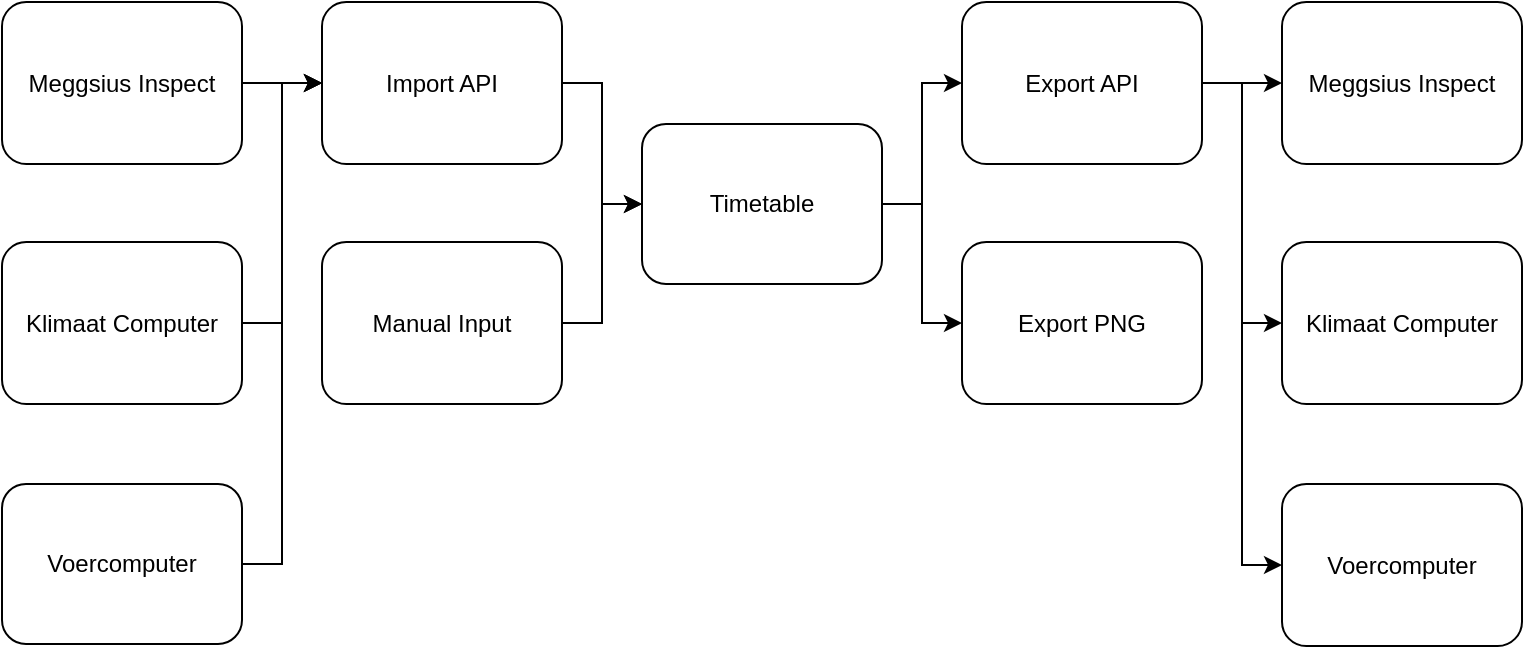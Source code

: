 <mxfile version="21.3.2" type="device">
  <diagram name="Page-1" id="b520641d-4fe3-3701-9064-5fc419738815">
    <mxGraphModel dx="1647" dy="868" grid="1" gridSize="10" guides="1" tooltips="1" connect="1" arrows="1" fold="1" page="1" pageScale="1" pageWidth="1100" pageHeight="850" background="none" math="0" shadow="0">
      <root>
        <mxCell id="0" />
        <mxCell id="1" parent="0" />
        <mxCell id="ZCkzlSqzLpyXrUV3Gwg4-12" value="" style="edgeStyle=orthogonalEdgeStyle;rounded=0;orthogonalLoop=1;jettySize=auto;html=1;" edge="1" parent="1" source="ZCkzlSqzLpyXrUV3Gwg4-1" target="ZCkzlSqzLpyXrUV3Gwg4-5">
          <mxGeometry relative="1" as="geometry" />
        </mxCell>
        <mxCell id="ZCkzlSqzLpyXrUV3Gwg4-1" value="Meggsius Inspect" style="rounded=1;whiteSpace=wrap;html=1;" vertex="1" parent="1">
          <mxGeometry x="40" y="39" width="120" height="81" as="geometry" />
        </mxCell>
        <mxCell id="ZCkzlSqzLpyXrUV3Gwg4-13" style="edgeStyle=orthogonalEdgeStyle;rounded=0;orthogonalLoop=1;jettySize=auto;html=1;entryX=0;entryY=0.5;entryDx=0;entryDy=0;" edge="1" parent="1" source="ZCkzlSqzLpyXrUV3Gwg4-2" target="ZCkzlSqzLpyXrUV3Gwg4-5">
          <mxGeometry relative="1" as="geometry" />
        </mxCell>
        <mxCell id="ZCkzlSqzLpyXrUV3Gwg4-2" value="Klimaat Computer" style="rounded=1;whiteSpace=wrap;html=1;" vertex="1" parent="1">
          <mxGeometry x="40" y="159" width="120" height="81" as="geometry" />
        </mxCell>
        <mxCell id="ZCkzlSqzLpyXrUV3Gwg4-14" style="edgeStyle=orthogonalEdgeStyle;rounded=0;orthogonalLoop=1;jettySize=auto;html=1;entryX=0;entryY=0.5;entryDx=0;entryDy=0;" edge="1" parent="1" source="ZCkzlSqzLpyXrUV3Gwg4-3" target="ZCkzlSqzLpyXrUV3Gwg4-5">
          <mxGeometry relative="1" as="geometry" />
        </mxCell>
        <mxCell id="ZCkzlSqzLpyXrUV3Gwg4-3" value="Voercomputer" style="rounded=1;whiteSpace=wrap;html=1;" vertex="1" parent="1">
          <mxGeometry x="40" y="280" width="120" height="80" as="geometry" />
        </mxCell>
        <mxCell id="ZCkzlSqzLpyXrUV3Gwg4-16" style="edgeStyle=orthogonalEdgeStyle;rounded=0;orthogonalLoop=1;jettySize=auto;html=1;entryX=0;entryY=0.5;entryDx=0;entryDy=0;" edge="1" parent="1" source="ZCkzlSqzLpyXrUV3Gwg4-4" target="ZCkzlSqzLpyXrUV3Gwg4-6">
          <mxGeometry relative="1" as="geometry" />
        </mxCell>
        <mxCell id="ZCkzlSqzLpyXrUV3Gwg4-4" value="Manual Input" style="rounded=1;whiteSpace=wrap;html=1;" vertex="1" parent="1">
          <mxGeometry x="200" y="159" width="120" height="81" as="geometry" />
        </mxCell>
        <mxCell id="ZCkzlSqzLpyXrUV3Gwg4-15" style="edgeStyle=orthogonalEdgeStyle;rounded=0;orthogonalLoop=1;jettySize=auto;html=1;entryX=0;entryY=0.5;entryDx=0;entryDy=0;" edge="1" parent="1" source="ZCkzlSqzLpyXrUV3Gwg4-5" target="ZCkzlSqzLpyXrUV3Gwg4-6">
          <mxGeometry relative="1" as="geometry" />
        </mxCell>
        <mxCell id="ZCkzlSqzLpyXrUV3Gwg4-5" value="Import API" style="rounded=1;whiteSpace=wrap;html=1;" vertex="1" parent="1">
          <mxGeometry x="200" y="39" width="120" height="81" as="geometry" />
        </mxCell>
        <mxCell id="ZCkzlSqzLpyXrUV3Gwg4-17" style="edgeStyle=orthogonalEdgeStyle;rounded=0;orthogonalLoop=1;jettySize=auto;html=1;entryX=0;entryY=0.5;entryDx=0;entryDy=0;" edge="1" parent="1" source="ZCkzlSqzLpyXrUV3Gwg4-6" target="ZCkzlSqzLpyXrUV3Gwg4-8">
          <mxGeometry relative="1" as="geometry" />
        </mxCell>
        <mxCell id="ZCkzlSqzLpyXrUV3Gwg4-18" style="edgeStyle=orthogonalEdgeStyle;rounded=0;orthogonalLoop=1;jettySize=auto;html=1;entryX=0;entryY=0.5;entryDx=0;entryDy=0;" edge="1" parent="1" source="ZCkzlSqzLpyXrUV3Gwg4-6" target="ZCkzlSqzLpyXrUV3Gwg4-7">
          <mxGeometry relative="1" as="geometry" />
        </mxCell>
        <mxCell id="ZCkzlSqzLpyXrUV3Gwg4-6" value="Timetable" style="rounded=1;whiteSpace=wrap;html=1;" vertex="1" parent="1">
          <mxGeometry x="360" y="100" width="120" height="80" as="geometry" />
        </mxCell>
        <mxCell id="ZCkzlSqzLpyXrUV3Gwg4-19" value="" style="edgeStyle=orthogonalEdgeStyle;rounded=0;orthogonalLoop=1;jettySize=auto;html=1;" edge="1" parent="1" source="ZCkzlSqzLpyXrUV3Gwg4-7" target="ZCkzlSqzLpyXrUV3Gwg4-9">
          <mxGeometry relative="1" as="geometry" />
        </mxCell>
        <mxCell id="ZCkzlSqzLpyXrUV3Gwg4-20" style="edgeStyle=orthogonalEdgeStyle;rounded=0;orthogonalLoop=1;jettySize=auto;html=1;entryX=0;entryY=0.5;entryDx=0;entryDy=0;" edge="1" parent="1" source="ZCkzlSqzLpyXrUV3Gwg4-7" target="ZCkzlSqzLpyXrUV3Gwg4-10">
          <mxGeometry relative="1" as="geometry" />
        </mxCell>
        <mxCell id="ZCkzlSqzLpyXrUV3Gwg4-21" style="edgeStyle=orthogonalEdgeStyle;rounded=0;orthogonalLoop=1;jettySize=auto;html=1;entryX=0;entryY=0.5;entryDx=0;entryDy=0;" edge="1" parent="1" source="ZCkzlSqzLpyXrUV3Gwg4-7" target="ZCkzlSqzLpyXrUV3Gwg4-11">
          <mxGeometry relative="1" as="geometry" />
        </mxCell>
        <mxCell id="ZCkzlSqzLpyXrUV3Gwg4-7" value="Export API" style="rounded=1;whiteSpace=wrap;html=1;" vertex="1" parent="1">
          <mxGeometry x="520" y="39" width="120" height="81" as="geometry" />
        </mxCell>
        <mxCell id="ZCkzlSqzLpyXrUV3Gwg4-8" value="Export PNG" style="rounded=1;whiteSpace=wrap;html=1;" vertex="1" parent="1">
          <mxGeometry x="520" y="159" width="120" height="81" as="geometry" />
        </mxCell>
        <mxCell id="ZCkzlSqzLpyXrUV3Gwg4-9" value="Meggsius Inspect" style="rounded=1;whiteSpace=wrap;html=1;" vertex="1" parent="1">
          <mxGeometry x="680" y="39" width="120" height="81" as="geometry" />
        </mxCell>
        <mxCell id="ZCkzlSqzLpyXrUV3Gwg4-10" value="Klimaat Computer" style="rounded=1;whiteSpace=wrap;html=1;" vertex="1" parent="1">
          <mxGeometry x="680" y="159" width="120" height="81" as="geometry" />
        </mxCell>
        <mxCell id="ZCkzlSqzLpyXrUV3Gwg4-11" value="Voercomputer" style="rounded=1;whiteSpace=wrap;html=1;" vertex="1" parent="1">
          <mxGeometry x="680" y="280" width="120" height="81" as="geometry" />
        </mxCell>
      </root>
    </mxGraphModel>
  </diagram>
</mxfile>
